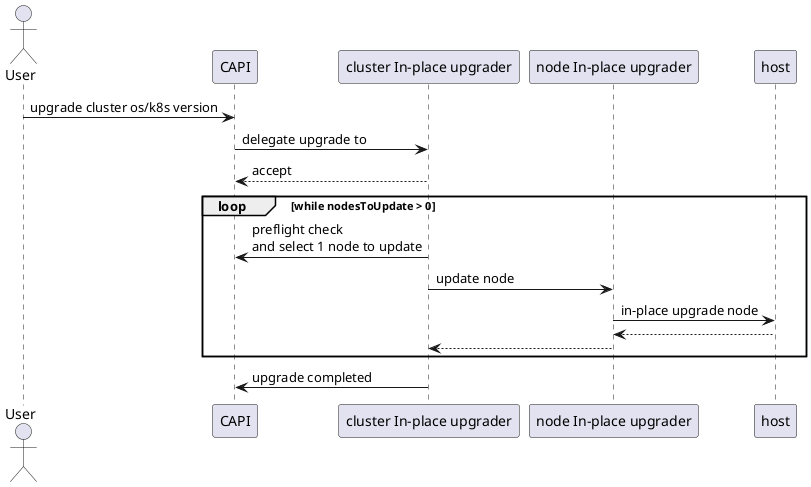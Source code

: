 @startuml
actor User as user
participant "CAPI" as capi
participant "cluster In-place upgrader" as cup
participant "node In-place upgrader" as nup
participant host

user -> capi: upgrade cluster os/k8s version
capi -> cup: delegate upgrade to
cup --> capi: accept
loop while nodesToUpdate > 0
    cup -> capi: preflight check \nand select 1 node to update
    cup -> nup: update node
    nup -> host: in-place upgrade node
    host --> nup
    nup --> cup 
end
cup -> capi: upgrade completed
@enduml
